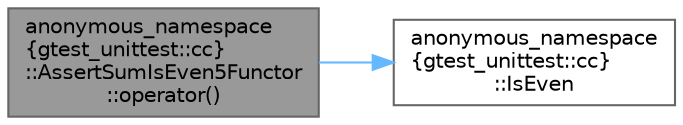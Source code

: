 digraph "anonymous_namespace{gtest_unittest::cc}::AssertSumIsEven5Functor::operator()"
{
 // LATEX_PDF_SIZE
  bgcolor="transparent";
  edge [fontname=Helvetica,fontsize=10,labelfontname=Helvetica,labelfontsize=10];
  node [fontname=Helvetica,fontsize=10,shape=box,height=0.2,width=0.4];
  rankdir="LR";
  Node1 [id="Node000001",label="anonymous_namespace\l\{gtest_unittest::cc\}\l::AssertSumIsEven5Functor\l::operator()",height=0.2,width=0.4,color="gray40", fillcolor="grey60", style="filled", fontcolor="black",tooltip=" "];
  Node1 -> Node2 [id="edge1_Node000001_Node000002",color="steelblue1",style="solid",tooltip=" "];
  Node2 [id="Node000002",label="anonymous_namespace\l\{gtest_unittest::cc\}\l::IsEven",height=0.2,width=0.4,color="grey40", fillcolor="white", style="filled",URL="$namespaceanonymous__namespace_02gtest__unittest_8cc_03.html#a132bcfd597b55e61c477a239ce78b0ae",tooltip=" "];
}

